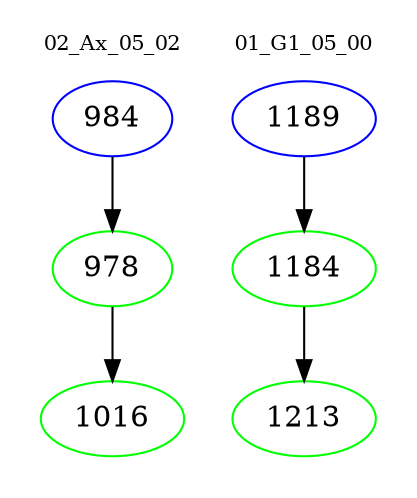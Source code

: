 digraph{
subgraph cluster_0 {
color = white
label = "02_Ax_05_02";
fontsize=10;
T0_984 [label="984", color="blue"]
T0_984 -> T0_978 [color="black"]
T0_978 [label="978", color="green"]
T0_978 -> T0_1016 [color="black"]
T0_1016 [label="1016", color="green"]
}
subgraph cluster_1 {
color = white
label = "01_G1_05_00";
fontsize=10;
T1_1189 [label="1189", color="blue"]
T1_1189 -> T1_1184 [color="black"]
T1_1184 [label="1184", color="green"]
T1_1184 -> T1_1213 [color="black"]
T1_1213 [label="1213", color="green"]
}
}
